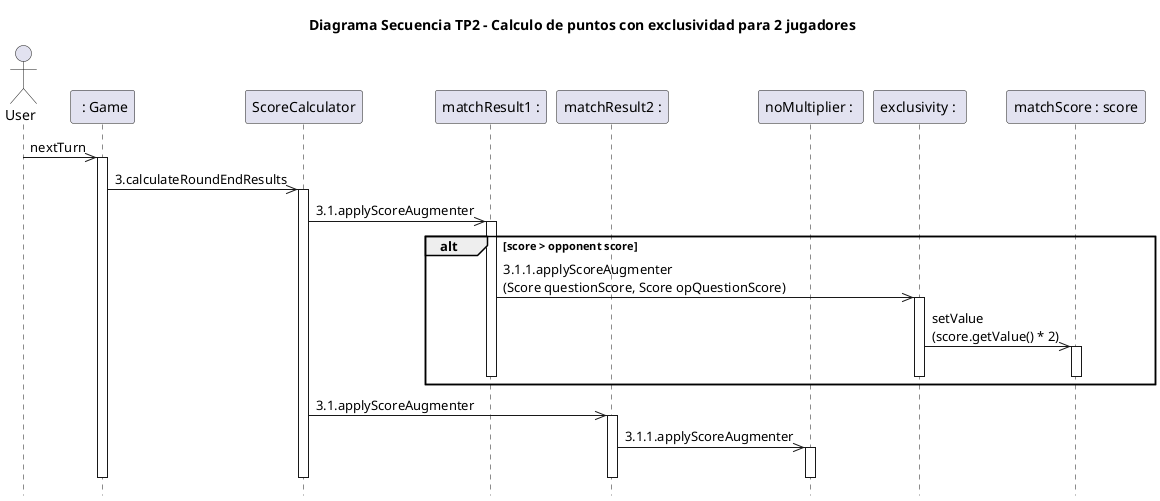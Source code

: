 @startuml

actor User
title Diagrama Secuencia TP2 - Calculo de puntos con exclusividad para 2 jugadores
hide footbox

participant " : Game" as game
participant ScoreCalculator
participant "matchResult1 :" as matchResult1
participant "matchResult2 :" as matchResult2
participant "noMultiplier : " as noMultiplier
participant "exclusivity : " as exclusivity
participant "matchScore : score" as score

User ->> game:nextTurn
activate game 
game->>ScoreCalculator:3.calculateRoundEndResults
activate ScoreCalculator

ScoreCalculator->>matchResult1:3.1.applyScoreAugmenter
activate matchResult1
alt score > opponent score
matchResult1->>exclusivity:3.1.1.applyScoreAugmenter\n(Score questionScore, Score opQuestionScore)
activate exclusivity
exclusivity ->> score:setValue\n(score.getValue() * 2)
activate score
deactivate score
deactivate exclusivity
deactivate matchResult1
end alt

ScoreCalculator->>matchResult2:3.1.applyScoreAugmenter
activate matchResult2
matchResult2->>noMultiplier:3.1.1.applyScoreAugmenter
activate noMultiplier
deactivate noMultiplier
deactivate matchResult2
deactivate ScoreCalculator
deactivate game

@enduml
